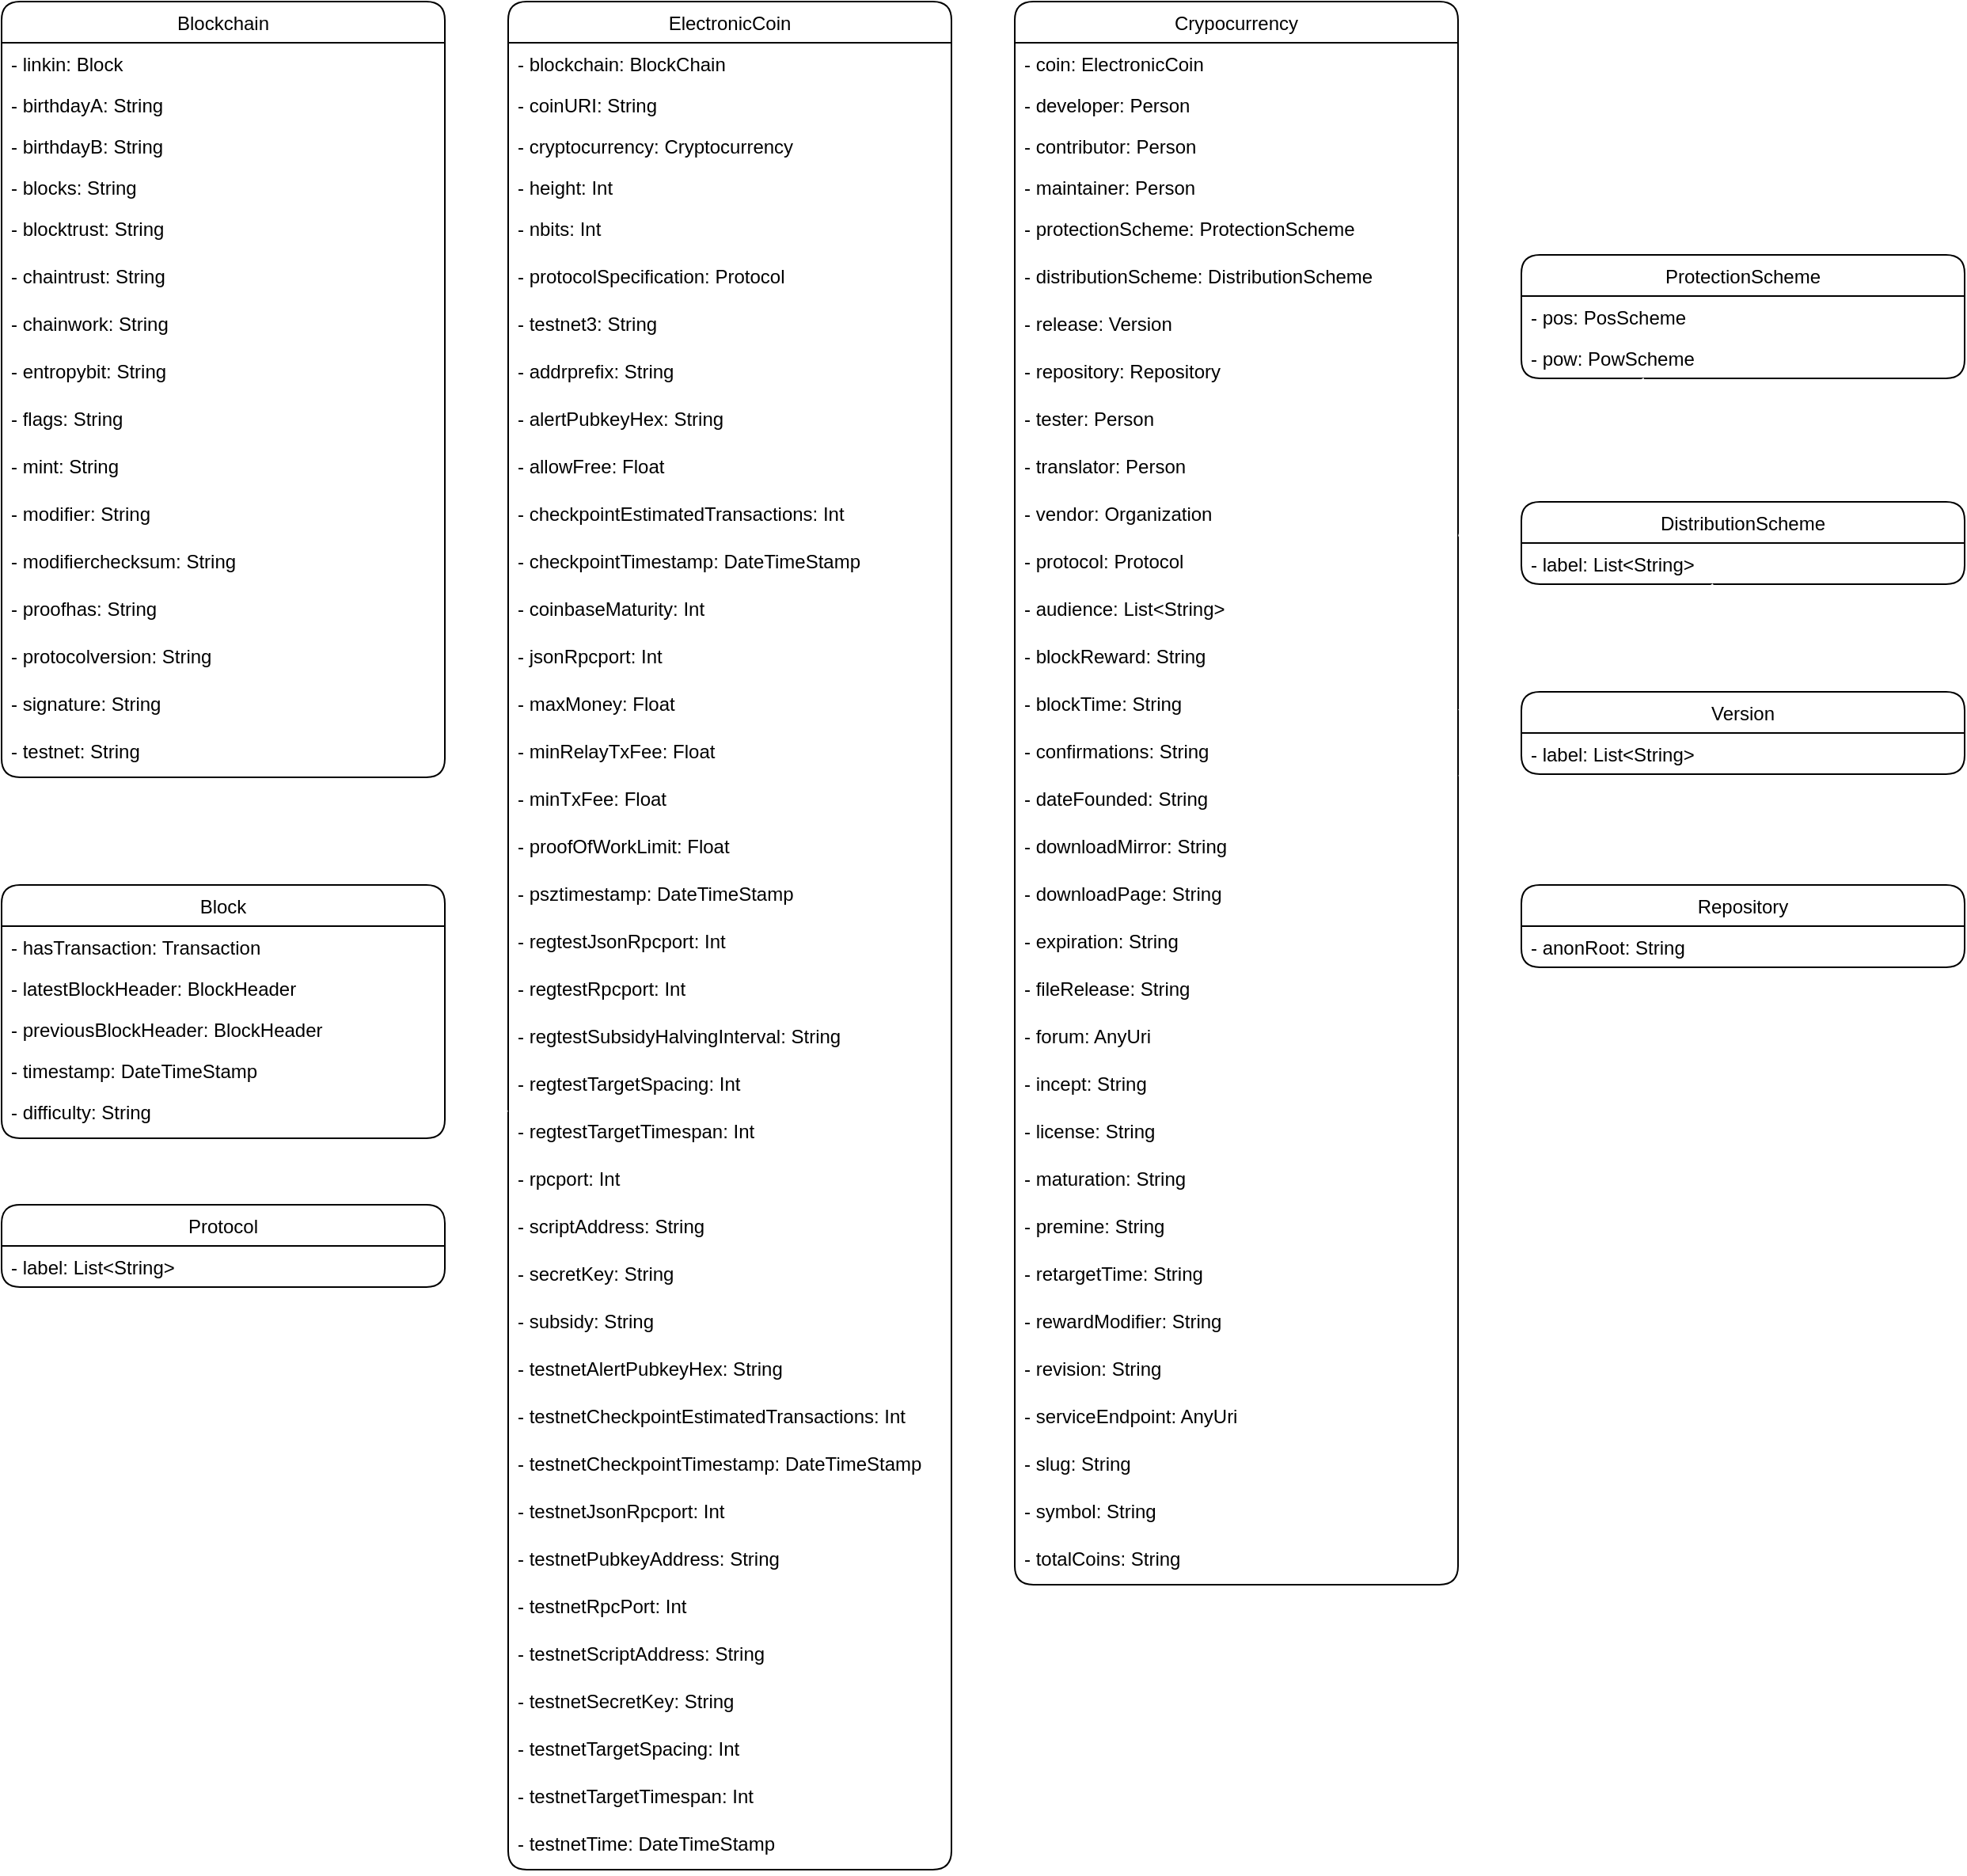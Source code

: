 <mxfile>
    <diagram id="dZVTmvK3ngJOXCnY0R1m" name="Electronic Coin">
        <mxGraphModel dx="2108" dy="1305" grid="1" gridSize="10" guides="1" tooltips="1" connect="1" arrows="1" fold="1" page="1" pageScale="1" pageWidth="850" pageHeight="1100" background="none" math="0" shadow="0">
            <root>
                <mxCell id="0"/>
                <mxCell id="1" parent="0"/>
                <mxCell id="197" style="edgeStyle=none;html=1;strokeColor=#FFFFFF;curved=1;" edge="1" parent="1" source="19" target="33">
                    <mxGeometry relative="1" as="geometry">
                        <mxPoint x="410" y="890" as="sourcePoint"/>
                    </mxGeometry>
                </mxCell>
                <mxCell id="19" value="Block" style="swimlane;fontStyle=0;childLayout=stackLayout;horizontal=1;startSize=26;fillColor=default;horizontalStack=0;resizeParent=1;resizeParentMax=0;resizeLast=0;collapsible=1;marginBottom=0;rounded=1;shadow=0;sketch=0;glass=0;swimlaneFillColor=default;" vertex="1" parent="1">
                    <mxGeometry x="240" y="598" width="280" height="160" as="geometry"/>
                </mxCell>
                <mxCell id="20" value="- hasTransaction: Transaction" style="text;strokeColor=none;fillColor=none;align=left;verticalAlign=top;spacingLeft=4;spacingRight=4;overflow=hidden;rotatable=0;points=[[0,0.5],[1,0.5]];portConstraint=eastwest;" vertex="1" parent="19">
                    <mxGeometry y="26" width="280" height="26" as="geometry"/>
                </mxCell>
                <mxCell id="21" value="- latestBlockHeader: BlockHeader" style="text;strokeColor=none;fillColor=none;align=left;verticalAlign=top;spacingLeft=4;spacingRight=4;overflow=hidden;rotatable=0;points=[[0,0.5],[1,0.5]];portConstraint=eastwest;" vertex="1" parent="19">
                    <mxGeometry y="52" width="280" height="26" as="geometry"/>
                </mxCell>
                <mxCell id="22" value="- previousBlockHeader: BlockHeader" style="text;strokeColor=none;fillColor=none;align=left;verticalAlign=top;spacingLeft=4;spacingRight=4;overflow=hidden;rotatable=0;points=[[0,0.5],[1,0.5]];portConstraint=eastwest;" vertex="1" parent="19">
                    <mxGeometry y="78" width="280" height="26" as="geometry"/>
                </mxCell>
                <mxCell id="25" value="- timestamp: DateTimeStamp" style="text;strokeColor=none;fillColor=none;align=left;verticalAlign=top;spacingLeft=4;spacingRight=4;overflow=hidden;rotatable=0;points=[[0,0.5],[1,0.5]];portConstraint=eastwest;" vertex="1" parent="19">
                    <mxGeometry y="104" width="280" height="26" as="geometry"/>
                </mxCell>
                <mxCell id="26" value="- difficulty: String" style="text;strokeColor=none;fillColor=none;align=left;verticalAlign=top;spacingLeft=4;spacingRight=4;overflow=hidden;rotatable=0;points=[[0,0.5],[1,0.5]];portConstraint=eastwest;" vertex="1" parent="19">
                    <mxGeometry y="130" width="280" height="30" as="geometry"/>
                </mxCell>
                <mxCell id="219" style="edgeStyle=none;html=1;strokeColor=#FFFFFF;curved=1;" edge="1" parent="1" source="33" target="52">
                    <mxGeometry relative="1" as="geometry"/>
                </mxCell>
                <mxCell id="33" value="Blockchain" style="swimlane;fontStyle=0;childLayout=stackLayout;horizontal=1;startSize=26;horizontalStack=0;resizeParent=1;resizeParentMax=0;resizeLast=0;collapsible=1;marginBottom=0;rounded=1;shadow=0;sketch=0;glass=0;swimlaneLine=1;swimlaneFillColor=default;" vertex="1" parent="1">
                    <mxGeometry x="240" y="40" width="280" height="490" as="geometry"/>
                </mxCell>
                <mxCell id="34" value="- linkin: Block" style="text;strokeColor=none;fillColor=none;align=left;verticalAlign=top;spacingLeft=4;spacingRight=4;overflow=hidden;rotatable=0;points=[[0,0.5],[1,0.5]];portConstraint=eastwest;" vertex="1" parent="33">
                    <mxGeometry y="26" width="280" height="26" as="geometry"/>
                </mxCell>
                <mxCell id="35" value="- birthdayA: String" style="text;strokeColor=none;fillColor=none;align=left;verticalAlign=top;spacingLeft=4;spacingRight=4;overflow=hidden;rotatable=0;points=[[0,0.5],[1,0.5]];portConstraint=eastwest;" vertex="1" parent="33">
                    <mxGeometry y="52" width="280" height="26" as="geometry"/>
                </mxCell>
                <mxCell id="36" value="- birthdayB: String" style="text;strokeColor=none;fillColor=none;align=left;verticalAlign=top;spacingLeft=4;spacingRight=4;overflow=hidden;rotatable=0;points=[[0,0.5],[1,0.5]];portConstraint=eastwest;" vertex="1" parent="33">
                    <mxGeometry y="78" width="280" height="26" as="geometry"/>
                </mxCell>
                <mxCell id="37" value="- blocks: String" style="text;strokeColor=none;fillColor=none;align=left;verticalAlign=top;spacingLeft=4;spacingRight=4;overflow=hidden;rotatable=0;points=[[0,0.5],[1,0.5]];portConstraint=eastwest;" vertex="1" parent="33">
                    <mxGeometry y="104" width="280" height="26" as="geometry"/>
                </mxCell>
                <mxCell id="38" value="- blocktrust: String" style="text;strokeColor=none;fillColor=none;align=left;verticalAlign=top;spacingLeft=4;spacingRight=4;overflow=hidden;rotatable=0;points=[[0,0.5],[1,0.5]];portConstraint=eastwest;" vertex="1" parent="33">
                    <mxGeometry y="130" width="280" height="30" as="geometry"/>
                </mxCell>
                <mxCell id="43" value="- chaintrust: String" style="text;strokeColor=none;fillColor=none;align=left;verticalAlign=top;spacingLeft=4;spacingRight=4;overflow=hidden;rotatable=0;points=[[0,0.5],[1,0.5]];portConstraint=eastwest;" vertex="1" parent="33">
                    <mxGeometry y="160" width="280" height="30" as="geometry"/>
                </mxCell>
                <mxCell id="44" value="- chainwork: String" style="text;strokeColor=none;fillColor=none;align=left;verticalAlign=top;spacingLeft=4;spacingRight=4;overflow=hidden;rotatable=0;points=[[0,0.5],[1,0.5]];portConstraint=eastwest;" vertex="1" parent="33">
                    <mxGeometry y="190" width="280" height="30" as="geometry"/>
                </mxCell>
                <mxCell id="42" value="- entropybit: String" style="text;strokeColor=none;fillColor=none;align=left;verticalAlign=top;spacingLeft=4;spacingRight=4;overflow=hidden;rotatable=0;points=[[0,0.5],[1,0.5]];portConstraint=eastwest;" vertex="1" parent="33">
                    <mxGeometry y="220" width="280" height="30" as="geometry"/>
                </mxCell>
                <mxCell id="45" value="- flags: String" style="text;strokeColor=none;fillColor=none;align=left;verticalAlign=top;spacingLeft=4;spacingRight=4;overflow=hidden;rotatable=0;points=[[0,0.5],[1,0.5]];portConstraint=eastwest;" vertex="1" parent="33">
                    <mxGeometry y="250" width="280" height="30" as="geometry"/>
                </mxCell>
                <mxCell id="46" value="- mint: String" style="text;strokeColor=none;fillColor=none;align=left;verticalAlign=top;spacingLeft=4;spacingRight=4;overflow=hidden;rotatable=0;points=[[0,0.5],[1,0.5]];portConstraint=eastwest;" vertex="1" parent="33">
                    <mxGeometry y="280" width="280" height="30" as="geometry"/>
                </mxCell>
                <mxCell id="47" value="- modifier: String" style="text;strokeColor=none;fillColor=none;align=left;verticalAlign=top;spacingLeft=4;spacingRight=4;overflow=hidden;rotatable=0;points=[[0,0.5],[1,0.5]];portConstraint=eastwest;" vertex="1" parent="33">
                    <mxGeometry y="310" width="280" height="30" as="geometry"/>
                </mxCell>
                <mxCell id="48" value="- modifierchecksum: String" style="text;strokeColor=none;fillColor=none;align=left;verticalAlign=top;spacingLeft=4;spacingRight=4;overflow=hidden;rotatable=0;points=[[0,0.5],[1,0.5]];portConstraint=eastwest;" vertex="1" parent="33">
                    <mxGeometry y="340" width="280" height="30" as="geometry"/>
                </mxCell>
                <mxCell id="41" value="- proofhas: String" style="text;strokeColor=none;fillColor=none;align=left;verticalAlign=top;spacingLeft=4;spacingRight=4;overflow=hidden;rotatable=0;points=[[0,0.5],[1,0.5]];portConstraint=eastwest;" vertex="1" parent="33">
                    <mxGeometry y="370" width="280" height="30" as="geometry"/>
                </mxCell>
                <mxCell id="50" value="- protocolversion: String" style="text;strokeColor=none;fillColor=none;align=left;verticalAlign=top;spacingLeft=4;spacingRight=4;overflow=hidden;rotatable=0;points=[[0,0.5],[1,0.5]];portConstraint=eastwest;" vertex="1" parent="33">
                    <mxGeometry y="400" width="280" height="30" as="geometry"/>
                </mxCell>
                <mxCell id="51" value="- signature: String" style="text;strokeColor=none;fillColor=none;align=left;verticalAlign=top;spacingLeft=4;spacingRight=4;overflow=hidden;rotatable=0;points=[[0,0.5],[1,0.5]];portConstraint=eastwest;" vertex="1" parent="33">
                    <mxGeometry y="430" width="280" height="30" as="geometry"/>
                </mxCell>
                <mxCell id="49" value="- testnet: String" style="text;strokeColor=none;fillColor=none;align=left;verticalAlign=top;spacingLeft=4;spacingRight=4;overflow=hidden;rotatable=0;points=[[0,0.5],[1,0.5]];portConstraint=eastwest;" vertex="1" parent="33">
                    <mxGeometry y="460" width="280" height="30" as="geometry"/>
                </mxCell>
                <mxCell id="192" style="edgeStyle=none;html=1;strokeColor=#FFFFFF;curved=1;" edge="1" parent="1" source="52" target="134">
                    <mxGeometry relative="1" as="geometry"/>
                </mxCell>
                <mxCell id="52" value="ElectronicCoin" style="swimlane;fontStyle=0;childLayout=stackLayout;horizontal=1;startSize=26;fillColor=default;horizontalStack=0;resizeParent=1;resizeParentMax=0;resizeLast=0;collapsible=1;marginBottom=0;rounded=1;shadow=0;gradientColor=none;swimlaneFillColor=default;" vertex="1" parent="1">
                    <mxGeometry x="560" y="40" width="280" height="1180" as="geometry"/>
                </mxCell>
                <mxCell id="53" value="- blockchain: BlockChain" style="text;strokeColor=none;fillColor=none;align=left;verticalAlign=top;spacingLeft=4;spacingRight=4;overflow=hidden;rotatable=0;points=[[0,0.5],[1,0.5]];portConstraint=eastwest;" vertex="1" parent="52">
                    <mxGeometry y="26" width="280" height="26" as="geometry"/>
                </mxCell>
                <mxCell id="54" value="- coinURI: String" style="text;strokeColor=none;fillColor=none;align=left;verticalAlign=top;spacingLeft=4;spacingRight=4;overflow=hidden;rotatable=0;points=[[0,0.5],[1,0.5]];portConstraint=eastwest;" vertex="1" parent="52">
                    <mxGeometry y="52" width="280" height="26" as="geometry"/>
                </mxCell>
                <mxCell id="55" value="- cryptocurrency: Cryptocurrency" style="text;strokeColor=none;fillColor=none;align=left;verticalAlign=top;spacingLeft=4;spacingRight=4;overflow=hidden;rotatable=0;points=[[0,0.5],[1,0.5]];portConstraint=eastwest;" vertex="1" parent="52">
                    <mxGeometry y="78" width="280" height="26" as="geometry"/>
                </mxCell>
                <mxCell id="56" value="- height: Int" style="text;strokeColor=none;fillColor=none;align=left;verticalAlign=top;spacingLeft=4;spacingRight=4;overflow=hidden;rotatable=0;points=[[0,0.5],[1,0.5]];portConstraint=eastwest;" vertex="1" parent="52">
                    <mxGeometry y="104" width="280" height="26" as="geometry"/>
                </mxCell>
                <mxCell id="57" value="- nbits: Int" style="text;strokeColor=none;fillColor=none;align=left;verticalAlign=top;spacingLeft=4;spacingRight=4;overflow=hidden;rotatable=0;points=[[0,0.5],[1,0.5]];portConstraint=eastwest;" vertex="1" parent="52">
                    <mxGeometry y="130" width="280" height="30" as="geometry"/>
                </mxCell>
                <mxCell id="58" value="- protocolSpecification: Protocol" style="text;strokeColor=none;fillColor=none;align=left;verticalAlign=top;spacingLeft=4;spacingRight=4;overflow=hidden;rotatable=0;points=[[0,0.5],[1,0.5]];portConstraint=eastwest;" vertex="1" parent="52">
                    <mxGeometry y="160" width="280" height="30" as="geometry"/>
                </mxCell>
                <mxCell id="59" value="- testnet3: String" style="text;strokeColor=none;fillColor=none;align=left;verticalAlign=top;spacingLeft=4;spacingRight=4;overflow=hidden;rotatable=0;points=[[0,0.5],[1,0.5]];portConstraint=eastwest;" vertex="1" parent="52">
                    <mxGeometry y="190" width="280" height="30" as="geometry"/>
                </mxCell>
                <mxCell id="60" value="- addrprefix: String" style="text;strokeColor=none;fillColor=none;align=left;verticalAlign=top;spacingLeft=4;spacingRight=4;overflow=hidden;rotatable=0;points=[[0,0.5],[1,0.5]];portConstraint=eastwest;" vertex="1" parent="52">
                    <mxGeometry y="220" width="280" height="30" as="geometry"/>
                </mxCell>
                <mxCell id="61" value="- alertPubkeyHex: String" style="text;strokeColor=none;fillColor=none;align=left;verticalAlign=top;spacingLeft=4;spacingRight=4;overflow=hidden;rotatable=0;points=[[0,0.5],[1,0.5]];portConstraint=eastwest;" vertex="1" parent="52">
                    <mxGeometry y="250" width="280" height="30" as="geometry"/>
                </mxCell>
                <mxCell id="62" value="- allowFree: Float" style="text;strokeColor=none;fillColor=none;align=left;verticalAlign=top;spacingLeft=4;spacingRight=4;overflow=hidden;rotatable=0;points=[[0,0.5],[1,0.5]];portConstraint=eastwest;" vertex="1" parent="52">
                    <mxGeometry y="280" width="280" height="30" as="geometry"/>
                </mxCell>
                <mxCell id="63" value="- checkpointEstimatedTransactions: Int" style="text;strokeColor=none;fillColor=none;align=left;verticalAlign=top;spacingLeft=4;spacingRight=4;overflow=hidden;rotatable=0;points=[[0,0.5],[1,0.5]];portConstraint=eastwest;" vertex="1" parent="52">
                    <mxGeometry y="310" width="280" height="30" as="geometry"/>
                </mxCell>
                <mxCell id="64" value="- checkpointTimestamp: DateTimeStamp" style="text;strokeColor=none;fillColor=none;align=left;verticalAlign=top;spacingLeft=4;spacingRight=4;overflow=hidden;rotatable=0;points=[[0,0.5],[1,0.5]];portConstraint=eastwest;" vertex="1" parent="52">
                    <mxGeometry y="340" width="280" height="30" as="geometry"/>
                </mxCell>
                <mxCell id="65" value="- coinbaseMaturity: Int" style="text;strokeColor=none;fillColor=none;align=left;verticalAlign=top;spacingLeft=4;spacingRight=4;overflow=hidden;rotatable=0;points=[[0,0.5],[1,0.5]];portConstraint=eastwest;" vertex="1" parent="52">
                    <mxGeometry y="370" width="280" height="30" as="geometry"/>
                </mxCell>
                <mxCell id="66" value="- jsonRpcport: Int" style="text;strokeColor=none;fillColor=none;align=left;verticalAlign=top;spacingLeft=4;spacingRight=4;overflow=hidden;rotatable=0;points=[[0,0.5],[1,0.5]];portConstraint=eastwest;" vertex="1" parent="52">
                    <mxGeometry y="400" width="280" height="30" as="geometry"/>
                </mxCell>
                <mxCell id="67" value="- maxMoney: Float" style="text;strokeColor=none;fillColor=none;align=left;verticalAlign=top;spacingLeft=4;spacingRight=4;overflow=hidden;rotatable=0;points=[[0,0.5],[1,0.5]];portConstraint=eastwest;" vertex="1" parent="52">
                    <mxGeometry y="430" width="280" height="30" as="geometry"/>
                </mxCell>
                <mxCell id="69" value="- minRelayTxFee: Float" style="text;strokeColor=none;fillColor=none;align=left;verticalAlign=top;spacingLeft=4;spacingRight=4;overflow=hidden;rotatable=0;points=[[0,0.5],[1,0.5]];portConstraint=eastwest;" vertex="1" parent="52">
                    <mxGeometry y="460" width="280" height="30" as="geometry"/>
                </mxCell>
                <mxCell id="75" value="- minTxFee: Float" style="text;strokeColor=none;fillColor=none;align=left;verticalAlign=top;spacingLeft=4;spacingRight=4;overflow=hidden;rotatable=0;points=[[0,0.5],[1,0.5]];portConstraint=eastwest;" vertex="1" parent="52">
                    <mxGeometry y="490" width="280" height="30" as="geometry"/>
                </mxCell>
                <mxCell id="74" value="- proofOfWorkLimit: Float" style="text;strokeColor=none;fillColor=none;align=left;verticalAlign=top;spacingLeft=4;spacingRight=4;overflow=hidden;rotatable=0;points=[[0,0.5],[1,0.5]];portConstraint=eastwest;" vertex="1" parent="52">
                    <mxGeometry y="520" width="280" height="30" as="geometry"/>
                </mxCell>
                <mxCell id="73" value="- psztimestamp: DateTimeStamp" style="text;strokeColor=none;fillColor=none;align=left;verticalAlign=top;spacingLeft=4;spacingRight=4;overflow=hidden;rotatable=0;points=[[0,0.5],[1,0.5]];portConstraint=eastwest;" vertex="1" parent="52">
                    <mxGeometry y="550" width="280" height="30" as="geometry"/>
                </mxCell>
                <mxCell id="72" value="- regtestJsonRpcport: Int" style="text;strokeColor=none;fillColor=none;align=left;verticalAlign=top;spacingLeft=4;spacingRight=4;overflow=hidden;rotatable=0;points=[[0,0.5],[1,0.5]];portConstraint=eastwest;" vertex="1" parent="52">
                    <mxGeometry y="580" width="280" height="30" as="geometry"/>
                </mxCell>
                <mxCell id="71" value="- regtestRpcport: Int" style="text;strokeColor=none;fillColor=none;align=left;verticalAlign=top;spacingLeft=4;spacingRight=4;overflow=hidden;rotatable=0;points=[[0,0.5],[1,0.5]];portConstraint=eastwest;" vertex="1" parent="52">
                    <mxGeometry y="610" width="280" height="30" as="geometry"/>
                </mxCell>
                <mxCell id="70" value="- regtestSubsidyHalvingInterval: String" style="text;strokeColor=none;fillColor=none;align=left;verticalAlign=top;spacingLeft=4;spacingRight=4;overflow=hidden;rotatable=0;points=[[0,0.5],[1,0.5]];portConstraint=eastwest;" vertex="1" parent="52">
                    <mxGeometry y="640" width="280" height="30" as="geometry"/>
                </mxCell>
                <mxCell id="76" value="- regtestTargetSpacing: Int" style="text;strokeColor=none;fillColor=none;align=left;verticalAlign=top;spacingLeft=4;spacingRight=4;overflow=hidden;rotatable=0;points=[[0,0.5],[1,0.5]];portConstraint=eastwest;" vertex="1" parent="52">
                    <mxGeometry y="670" width="280" height="30" as="geometry"/>
                </mxCell>
                <mxCell id="79" value="- regtestTargetTimespan: Int" style="text;strokeColor=none;fillColor=none;align=left;verticalAlign=top;spacingLeft=4;spacingRight=4;overflow=hidden;rotatable=0;points=[[0,0.5],[1,0.5]];portConstraint=eastwest;" vertex="1" parent="52">
                    <mxGeometry y="700" width="280" height="30" as="geometry"/>
                </mxCell>
                <mxCell id="80" value="- rpcport: Int" style="text;strokeColor=none;fillColor=none;align=left;verticalAlign=top;spacingLeft=4;spacingRight=4;overflow=hidden;rotatable=0;points=[[0,0.5],[1,0.5]];portConstraint=eastwest;" vertex="1" parent="52">
                    <mxGeometry y="730" width="280" height="30" as="geometry"/>
                </mxCell>
                <mxCell id="78" value="- scriptAddress: String" style="text;strokeColor=none;fillColor=none;align=left;verticalAlign=top;spacingLeft=4;spacingRight=4;overflow=hidden;rotatable=0;points=[[0,0.5],[1,0.5]];portConstraint=eastwest;" vertex="1" parent="52">
                    <mxGeometry y="760" width="280" height="30" as="geometry"/>
                </mxCell>
                <mxCell id="77" value="- secretKey: String" style="text;strokeColor=none;fillColor=none;align=left;verticalAlign=top;spacingLeft=4;spacingRight=4;overflow=hidden;rotatable=0;points=[[0,0.5],[1,0.5]];portConstraint=eastwest;" vertex="1" parent="52">
                    <mxGeometry y="790" width="280" height="30" as="geometry"/>
                </mxCell>
                <mxCell id="81" value="- subsidy: String" style="text;strokeColor=none;fillColor=none;align=left;verticalAlign=top;spacingLeft=4;spacingRight=4;overflow=hidden;rotatable=0;points=[[0,0.5],[1,0.5]];portConstraint=eastwest;" vertex="1" parent="52">
                    <mxGeometry y="820" width="280" height="30" as="geometry"/>
                </mxCell>
                <mxCell id="84" value="- testnetAlertPubkeyHex: String" style="text;strokeColor=none;fillColor=none;align=left;verticalAlign=top;spacingLeft=4;spacingRight=4;overflow=hidden;rotatable=0;points=[[0,0.5],[1,0.5]];portConstraint=eastwest;" vertex="1" parent="52">
                    <mxGeometry y="850" width="280" height="30" as="geometry"/>
                </mxCell>
                <mxCell id="85" value="- testnetCheckpointEstimatedTransactions: Int" style="text;strokeColor=none;fillColor=none;align=left;verticalAlign=top;spacingLeft=4;spacingRight=4;overflow=hidden;rotatable=0;points=[[0,0.5],[1,0.5]];portConstraint=eastwest;" vertex="1" parent="52">
                    <mxGeometry y="880" width="280" height="30" as="geometry"/>
                </mxCell>
                <mxCell id="83" value="- testnetCheckpointTimestamp: DateTimeStamp" style="text;strokeColor=none;fillColor=none;align=left;verticalAlign=top;spacingLeft=4;spacingRight=4;overflow=hidden;rotatable=0;points=[[0,0.5],[1,0.5]];portConstraint=eastwest;" vertex="1" parent="52">
                    <mxGeometry y="910" width="280" height="30" as="geometry"/>
                </mxCell>
                <mxCell id="82" value="- testnetJsonRpcport: Int" style="text;strokeColor=none;fillColor=none;align=left;verticalAlign=top;spacingLeft=4;spacingRight=4;overflow=hidden;rotatable=0;points=[[0,0.5],[1,0.5]];portConstraint=eastwest;" vertex="1" parent="52">
                    <mxGeometry y="940" width="280" height="30" as="geometry"/>
                </mxCell>
                <mxCell id="86" value="- testnetPubkeyAddress: String" style="text;strokeColor=none;fillColor=none;align=left;verticalAlign=top;spacingLeft=4;spacingRight=4;overflow=hidden;rotatable=0;points=[[0,0.5],[1,0.5]];portConstraint=eastwest;" vertex="1" parent="52">
                    <mxGeometry y="970" width="280" height="30" as="geometry"/>
                </mxCell>
                <mxCell id="88" value="- testnetRpcPort: Int" style="text;strokeColor=none;fillColor=none;align=left;verticalAlign=top;spacingLeft=4;spacingRight=4;overflow=hidden;rotatable=0;points=[[0,0.5],[1,0.5]];portConstraint=eastwest;" vertex="1" parent="52">
                    <mxGeometry y="1000" width="280" height="30" as="geometry"/>
                </mxCell>
                <mxCell id="89" value="- testnetScriptAddress: String" style="text;strokeColor=none;fillColor=none;align=left;verticalAlign=top;spacingLeft=4;spacingRight=4;overflow=hidden;rotatable=0;points=[[0,0.5],[1,0.5]];portConstraint=eastwest;" vertex="1" parent="52">
                    <mxGeometry y="1030" width="280" height="30" as="geometry"/>
                </mxCell>
                <mxCell id="87" value="- testnetSecretKey: String" style="text;strokeColor=none;fillColor=none;align=left;verticalAlign=top;spacingLeft=4;spacingRight=4;overflow=hidden;rotatable=0;points=[[0,0.5],[1,0.5]];portConstraint=eastwest;" vertex="1" parent="52">
                    <mxGeometry y="1060" width="280" height="30" as="geometry"/>
                </mxCell>
                <mxCell id="91" value="- testnetTargetSpacing: Int" style="text;strokeColor=none;fillColor=none;align=left;verticalAlign=top;spacingLeft=4;spacingRight=4;overflow=hidden;rotatable=0;points=[[0,0.5],[1,0.5]];portConstraint=eastwest;" vertex="1" parent="52">
                    <mxGeometry y="1090" width="280" height="30" as="geometry"/>
                </mxCell>
                <mxCell id="90" value="- testnetTargetTimespan: Int" style="text;strokeColor=none;fillColor=none;align=left;verticalAlign=top;spacingLeft=4;spacingRight=4;overflow=hidden;rotatable=0;points=[[0,0.5],[1,0.5]];portConstraint=eastwest;" vertex="1" parent="52">
                    <mxGeometry y="1120" width="280" height="30" as="geometry"/>
                </mxCell>
                <mxCell id="68" value="- testnetTime: DateTimeStamp" style="text;strokeColor=none;fillColor=none;align=left;verticalAlign=top;spacingLeft=4;spacingRight=4;overflow=hidden;rotatable=0;points=[[0,0.5],[1,0.5]];portConstraint=eastwest;" vertex="1" parent="52">
                    <mxGeometry y="1150" width="280" height="30" as="geometry"/>
                </mxCell>
                <mxCell id="92" value="ProtectionScheme" style="swimlane;fontStyle=0;childLayout=stackLayout;horizontal=1;startSize=26;fillColor=default;horizontalStack=0;resizeParent=1;resizeParentMax=0;resizeLast=0;collapsible=1;marginBottom=0;rounded=1;shadow=0;sketch=0;glass=0;swimlaneFillColor=default;" vertex="1" parent="1">
                    <mxGeometry x="1200" y="200" width="280" height="78" as="geometry"/>
                </mxCell>
                <mxCell id="93" value="- pos: PosScheme" style="text;strokeColor=none;fillColor=none;align=left;verticalAlign=top;spacingLeft=4;spacingRight=4;overflow=hidden;rotatable=0;points=[[0,0.5],[1,0.5]];portConstraint=eastwest;" vertex="1" parent="92">
                    <mxGeometry y="26" width="280" height="26" as="geometry"/>
                </mxCell>
                <mxCell id="94" value="- pow: PowScheme" style="text;strokeColor=none;fillColor=none;align=left;verticalAlign=top;spacingLeft=4;spacingRight=4;overflow=hidden;rotatable=0;points=[[0,0.5],[1,0.5]];portConstraint=eastwest;" vertex="1" parent="92">
                    <mxGeometry y="52" width="280" height="26" as="geometry"/>
                </mxCell>
                <mxCell id="104" value="DistributionScheme" style="swimlane;fontStyle=0;childLayout=stackLayout;horizontal=1;startSize=26;fillColor=default;horizontalStack=0;resizeParent=1;resizeParentMax=0;resizeLast=0;collapsible=1;marginBottom=0;rounded=1;shadow=0;sketch=0;glass=0;swimlaneFillColor=default;" vertex="1" parent="1">
                    <mxGeometry x="1200" y="356" width="280" height="52" as="geometry"/>
                </mxCell>
                <mxCell id="105" value="- label: List&lt;String&gt;" style="text;strokeColor=none;fillColor=none;align=left;verticalAlign=top;spacingLeft=4;spacingRight=4;overflow=hidden;rotatable=0;points=[[0,0.5],[1,0.5]];portConstraint=eastwest;" vertex="1" parent="104">
                    <mxGeometry y="26" width="280" height="26" as="geometry"/>
                </mxCell>
                <mxCell id="110" value="Version" style="swimlane;fontStyle=0;childLayout=stackLayout;horizontal=1;startSize=26;fillColor=default;horizontalStack=0;resizeParent=1;resizeParentMax=0;resizeLast=0;collapsible=1;marginBottom=0;rounded=1;shadow=0;sketch=0;glass=0;swimlaneFillColor=default;" vertex="1" parent="1">
                    <mxGeometry x="1200" y="476" width="280" height="52" as="geometry"/>
                </mxCell>
                <mxCell id="111" value="- label: List&lt;String&gt;" style="text;strokeColor=none;fillColor=none;align=left;verticalAlign=top;spacingLeft=4;spacingRight=4;overflow=hidden;rotatable=0;points=[[0,0.5],[1,0.5]];portConstraint=eastwest;" vertex="1" parent="110">
                    <mxGeometry y="26" width="280" height="26" as="geometry"/>
                </mxCell>
                <mxCell id="218" style="edgeStyle=none;html=1;strokeColor=#FFFFFF;curved=1;" edge="1" parent="1" source="116" target="134">
                    <mxGeometry relative="1" as="geometry">
                        <Array as="points">
                            <mxPoint x="1210" y="580"/>
                        </Array>
                    </mxGeometry>
                </mxCell>
                <mxCell id="116" value="Repository" style="swimlane;fontStyle=0;childLayout=stackLayout;horizontal=1;startSize=26;fillColor=default;horizontalStack=0;resizeParent=1;resizeParentMax=0;resizeLast=0;collapsible=1;marginBottom=0;rounded=1;shadow=0;sketch=0;glass=0;swimlaneFillColor=default;" vertex="1" parent="1">
                    <mxGeometry x="1200" y="598" width="280" height="52" as="geometry"/>
                </mxCell>
                <mxCell id="117" value="- anonRoot: String" style="text;strokeColor=none;fillColor=none;align=left;verticalAlign=top;spacingLeft=4;spacingRight=4;overflow=hidden;rotatable=0;points=[[0,0.5],[1,0.5]];portConstraint=eastwest;" vertex="1" parent="116">
                    <mxGeometry y="26" width="280" height="26" as="geometry"/>
                </mxCell>
                <mxCell id="196" value="" style="edgeStyle=none;html=1;strokeColor=#FFFFFF;curved=1;" edge="1" parent="1" source="122" target="52">
                    <mxGeometry relative="1" as="geometry">
                        <mxPoint x="1020" y="532" as="targetPoint"/>
                        <Array as="points">
                            <mxPoint x="510" y="780"/>
                        </Array>
                    </mxGeometry>
                </mxCell>
                <mxCell id="122" value="Protocol" style="swimlane;fontStyle=0;childLayout=stackLayout;horizontal=1;startSize=26;fillColor=default;horizontalStack=0;resizeParent=1;resizeParentMax=0;resizeLast=0;collapsible=1;marginBottom=0;rounded=1;shadow=0;sketch=0;glass=0;swimlaneFillColor=default;gradientColor=none;" vertex="1" parent="1">
                    <mxGeometry x="240" y="800" width="280" height="52" as="geometry"/>
                </mxCell>
                <mxCell id="199" value="- label: List&lt;String&gt;" style="text;strokeColor=none;fillColor=none;align=left;verticalAlign=top;spacingLeft=4;spacingRight=4;overflow=hidden;rotatable=0;points=[[0,0.5],[1,0.5]];portConstraint=eastwest;" vertex="1" parent="122">
                    <mxGeometry y="26" width="280" height="26" as="geometry"/>
                </mxCell>
                <mxCell id="134" value="Crypocurrency" style="swimlane;fontStyle=0;childLayout=stackLayout;horizontal=1;startSize=26;fillColor=default;horizontalStack=0;resizeParent=1;resizeParentMax=0;resizeLast=0;collapsible=1;marginBottom=0;rounded=1;shadow=0;sketch=0;glass=0;swimlaneFillColor=default;" vertex="1" parent="1">
                    <mxGeometry x="880" y="40" width="280" height="1000" as="geometry"/>
                </mxCell>
                <mxCell id="135" value="- coin: ElectronicCoin" style="text;strokeColor=none;fillColor=none;align=left;verticalAlign=top;spacingLeft=4;spacingRight=4;overflow=hidden;rotatable=0;points=[[0,0.5],[1,0.5]];portConstraint=eastwest;" vertex="1" parent="134">
                    <mxGeometry y="26" width="280" height="26" as="geometry"/>
                </mxCell>
                <mxCell id="136" value="- developer: Person" style="text;strokeColor=none;fillColor=none;align=left;verticalAlign=top;spacingLeft=4;spacingRight=4;overflow=hidden;rotatable=0;points=[[0,0.5],[1,0.5]];portConstraint=eastwest;" vertex="1" parent="134">
                    <mxGeometry y="52" width="280" height="26" as="geometry"/>
                </mxCell>
                <mxCell id="137" value="- contributor: Person" style="text;strokeColor=none;fillColor=none;align=left;verticalAlign=top;spacingLeft=4;spacingRight=4;overflow=hidden;rotatable=0;points=[[0,0.5],[1,0.5]];portConstraint=eastwest;" vertex="1" parent="134">
                    <mxGeometry y="78" width="280" height="26" as="geometry"/>
                </mxCell>
                <mxCell id="138" value="- maintainer: Person" style="text;strokeColor=none;fillColor=none;align=left;verticalAlign=top;spacingLeft=4;spacingRight=4;overflow=hidden;rotatable=0;points=[[0,0.5],[1,0.5]];portConstraint=eastwest;" vertex="1" parent="134">
                    <mxGeometry y="104" width="280" height="26" as="geometry"/>
                </mxCell>
                <mxCell id="139" value="- protectionScheme: ProtectionScheme" style="text;strokeColor=none;fillColor=none;align=left;verticalAlign=top;spacingLeft=4;spacingRight=4;overflow=hidden;rotatable=0;points=[[0,0.5],[1,0.5]];portConstraint=eastwest;" vertex="1" parent="134">
                    <mxGeometry y="130" width="280" height="30" as="geometry"/>
                </mxCell>
                <mxCell id="140" value="- distributionScheme: DistributionScheme" style="text;strokeColor=none;fillColor=none;align=left;verticalAlign=top;spacingLeft=4;spacingRight=4;overflow=hidden;rotatable=0;points=[[0,0.5],[1,0.5]];portConstraint=eastwest;" vertex="1" parent="134">
                    <mxGeometry y="160" width="280" height="30" as="geometry"/>
                </mxCell>
                <mxCell id="141" value="- release: Version" style="text;strokeColor=none;fillColor=none;align=left;verticalAlign=top;spacingLeft=4;spacingRight=4;overflow=hidden;rotatable=0;points=[[0,0.5],[1,0.5]];portConstraint=eastwest;" vertex="1" parent="134">
                    <mxGeometry y="190" width="280" height="30" as="geometry"/>
                </mxCell>
                <mxCell id="142" value="- repository: Repository" style="text;strokeColor=none;fillColor=none;align=left;verticalAlign=top;spacingLeft=4;spacingRight=4;overflow=hidden;rotatable=0;points=[[0,0.5],[1,0.5]];portConstraint=eastwest;" vertex="1" parent="134">
                    <mxGeometry y="220" width="280" height="30" as="geometry"/>
                </mxCell>
                <mxCell id="143" value="- tester: Person" style="text;strokeColor=none;fillColor=none;align=left;verticalAlign=top;spacingLeft=4;spacingRight=4;overflow=hidden;rotatable=0;points=[[0,0.5],[1,0.5]];portConstraint=eastwest;" vertex="1" parent="134">
                    <mxGeometry y="250" width="280" height="30" as="geometry"/>
                </mxCell>
                <mxCell id="144" value="- translator: Person" style="text;strokeColor=none;fillColor=none;align=left;verticalAlign=top;spacingLeft=4;spacingRight=4;overflow=hidden;rotatable=0;points=[[0,0.5],[1,0.5]];portConstraint=eastwest;" vertex="1" parent="134">
                    <mxGeometry y="280" width="280" height="30" as="geometry"/>
                </mxCell>
                <mxCell id="145" value="- vendor: Organization" style="text;strokeColor=none;fillColor=none;align=left;verticalAlign=top;spacingLeft=4;spacingRight=4;overflow=hidden;rotatable=0;points=[[0,0.5],[1,0.5]];portConstraint=eastwest;" vertex="1" parent="134">
                    <mxGeometry y="310" width="280" height="30" as="geometry"/>
                </mxCell>
                <mxCell id="146" value="- protocol: Protocol" style="text;strokeColor=none;fillColor=none;align=left;verticalAlign=top;spacingLeft=4;spacingRight=4;overflow=hidden;rotatable=0;points=[[0,0.5],[1,0.5]];portConstraint=eastwest;" vertex="1" parent="134">
                    <mxGeometry y="340" width="280" height="30" as="geometry"/>
                </mxCell>
                <mxCell id="147" value="- audience: List&lt;String&gt;" style="text;strokeColor=none;fillColor=none;align=left;verticalAlign=top;spacingLeft=4;spacingRight=4;overflow=hidden;rotatable=0;points=[[0,0.5],[1,0.5]];portConstraint=eastwest;" vertex="1" parent="134">
                    <mxGeometry y="370" width="280" height="30" as="geometry"/>
                </mxCell>
                <mxCell id="148" value="- blockReward: String" style="text;strokeColor=none;fillColor=none;align=left;verticalAlign=top;spacingLeft=4;spacingRight=4;overflow=hidden;rotatable=0;points=[[0,0.5],[1,0.5]];portConstraint=eastwest;" vertex="1" parent="134">
                    <mxGeometry y="400" width="280" height="30" as="geometry"/>
                </mxCell>
                <mxCell id="149" value="- blockTime: String" style="text;strokeColor=none;fillColor=none;align=left;verticalAlign=top;spacingLeft=4;spacingRight=4;overflow=hidden;rotatable=0;points=[[0,0.5],[1,0.5]];portConstraint=eastwest;" vertex="1" parent="134">
                    <mxGeometry y="430" width="280" height="30" as="geometry"/>
                </mxCell>
                <mxCell id="151" value="- confirmations: String" style="text;strokeColor=none;fillColor=none;align=left;verticalAlign=top;spacingLeft=4;spacingRight=4;overflow=hidden;rotatable=0;points=[[0,0.5],[1,0.5]];portConstraint=eastwest;" vertex="1" parent="134">
                    <mxGeometry y="460" width="280" height="30" as="geometry"/>
                </mxCell>
                <mxCell id="154" value="- dateFounded: String" style="text;strokeColor=none;fillColor=none;align=left;verticalAlign=top;spacingLeft=4;spacingRight=4;overflow=hidden;rotatable=0;points=[[0,0.5],[1,0.5]];portConstraint=eastwest;" vertex="1" parent="134">
                    <mxGeometry y="490" width="280" height="30" as="geometry"/>
                </mxCell>
                <mxCell id="153" value="- downloadMirror: String" style="text;strokeColor=none;fillColor=none;align=left;verticalAlign=top;spacingLeft=4;spacingRight=4;overflow=hidden;rotatable=0;points=[[0,0.5],[1,0.5]];portConstraint=eastwest;" vertex="1" parent="134">
                    <mxGeometry y="520" width="280" height="30" as="geometry"/>
                </mxCell>
                <mxCell id="152" value="- downloadPage: String" style="text;strokeColor=none;fillColor=none;align=left;verticalAlign=top;spacingLeft=4;spacingRight=4;overflow=hidden;rotatable=0;points=[[0,0.5],[1,0.5]];portConstraint=eastwest;" vertex="1" parent="134">
                    <mxGeometry y="550" width="280" height="30" as="geometry"/>
                </mxCell>
                <mxCell id="155" value="- expiration: String&#10;" style="text;strokeColor=none;fillColor=none;align=left;verticalAlign=top;spacingLeft=4;spacingRight=4;overflow=hidden;rotatable=0;points=[[0,0.5],[1,0.5]];portConstraint=eastwest;" vertex="1" parent="134">
                    <mxGeometry y="580" width="280" height="30" as="geometry"/>
                </mxCell>
                <mxCell id="157" value="- fileRelease: String" style="text;strokeColor=none;fillColor=none;align=left;verticalAlign=top;spacingLeft=4;spacingRight=4;overflow=hidden;rotatable=0;points=[[0,0.5],[1,0.5]];portConstraint=eastwest;" vertex="1" parent="134">
                    <mxGeometry y="610" width="280" height="30" as="geometry"/>
                </mxCell>
                <mxCell id="158" value="- forum: AnyUri" style="text;strokeColor=none;fillColor=none;align=left;verticalAlign=top;spacingLeft=4;spacingRight=4;overflow=hidden;rotatable=0;points=[[0,0.5],[1,0.5]];portConstraint=eastwest;" vertex="1" parent="134">
                    <mxGeometry y="640" width="280" height="30" as="geometry"/>
                </mxCell>
                <mxCell id="159" value="- incept: String" style="text;strokeColor=none;fillColor=none;align=left;verticalAlign=top;spacingLeft=4;spacingRight=4;overflow=hidden;rotatable=0;points=[[0,0.5],[1,0.5]];portConstraint=eastwest;" vertex="1" parent="134">
                    <mxGeometry y="670" width="280" height="30" as="geometry"/>
                </mxCell>
                <mxCell id="160" value="- license: String" style="text;strokeColor=none;fillColor=none;align=left;verticalAlign=top;spacingLeft=4;spacingRight=4;overflow=hidden;rotatable=0;points=[[0,0.5],[1,0.5]];portConstraint=eastwest;" vertex="1" parent="134">
                    <mxGeometry y="700" width="280" height="30" as="geometry"/>
                </mxCell>
                <mxCell id="150" value="- maturation: String" style="text;strokeColor=none;fillColor=none;align=left;verticalAlign=top;spacingLeft=4;spacingRight=4;overflow=hidden;rotatable=0;points=[[0,0.5],[1,0.5]];portConstraint=eastwest;" vertex="1" parent="134">
                    <mxGeometry y="730" width="280" height="30" as="geometry"/>
                </mxCell>
                <mxCell id="162" value="- premine: String" style="text;strokeColor=none;fillColor=none;align=left;verticalAlign=top;spacingLeft=4;spacingRight=4;overflow=hidden;rotatable=0;points=[[0,0.5],[1,0.5]];portConstraint=eastwest;" vertex="1" parent="134">
                    <mxGeometry y="760" width="280" height="30" as="geometry"/>
                </mxCell>
                <mxCell id="164" value="- retargetTime: String" style="text;strokeColor=none;fillColor=none;align=left;verticalAlign=top;spacingLeft=4;spacingRight=4;overflow=hidden;rotatable=0;points=[[0,0.5],[1,0.5]];portConstraint=eastwest;" vertex="1" parent="134">
                    <mxGeometry y="790" width="280" height="30" as="geometry"/>
                </mxCell>
                <mxCell id="163" value="- rewardModifier: String" style="text;strokeColor=none;fillColor=none;align=left;verticalAlign=top;spacingLeft=4;spacingRight=4;overflow=hidden;rotatable=0;points=[[0,0.5],[1,0.5]];portConstraint=eastwest;" vertex="1" parent="134">
                    <mxGeometry y="820" width="280" height="30" as="geometry"/>
                </mxCell>
                <mxCell id="161" value="- revision: String" style="text;strokeColor=none;fillColor=none;align=left;verticalAlign=top;spacingLeft=4;spacingRight=4;overflow=hidden;rotatable=0;points=[[0,0.5],[1,0.5]];portConstraint=eastwest;" vertex="1" parent="134">
                    <mxGeometry y="850" width="280" height="30" as="geometry"/>
                </mxCell>
                <mxCell id="169" value="- serviceEndpoint: AnyUri" style="text;strokeColor=none;fillColor=none;align=left;verticalAlign=top;spacingLeft=4;spacingRight=4;overflow=hidden;rotatable=0;points=[[0,0.5],[1,0.5]];portConstraint=eastwest;" vertex="1" parent="134">
                    <mxGeometry y="880" width="280" height="30" as="geometry"/>
                </mxCell>
                <mxCell id="168" value="- slug: String" style="text;strokeColor=none;fillColor=none;align=left;verticalAlign=top;spacingLeft=4;spacingRight=4;overflow=hidden;rotatable=0;points=[[0,0.5],[1,0.5]];portConstraint=eastwest;" vertex="1" parent="134">
                    <mxGeometry y="910" width="280" height="30" as="geometry"/>
                </mxCell>
                <mxCell id="167" value="- symbol: String" style="text;strokeColor=none;fillColor=none;align=left;verticalAlign=top;spacingLeft=4;spacingRight=4;overflow=hidden;rotatable=0;points=[[0,0.5],[1,0.5]];portConstraint=eastwest;" vertex="1" parent="134">
                    <mxGeometry y="940" width="280" height="30" as="geometry"/>
                </mxCell>
                <mxCell id="166" value="- totalCoins: String" style="text;strokeColor=none;fillColor=none;align=left;verticalAlign=top;spacingLeft=4;spacingRight=4;overflow=hidden;rotatable=0;points=[[0,0.5],[1,0.5]];portConstraint=eastwest;" vertex="1" parent="134">
                    <mxGeometry y="970" width="280" height="30" as="geometry"/>
                </mxCell>
                <mxCell id="215" style="edgeStyle=none;html=1;strokeColor=#FFFFFF;curved=1;" edge="1" parent="1" source="92" target="134">
                    <mxGeometry relative="1" as="geometry">
                        <Array as="points">
                            <mxPoint x="1210" y="320"/>
                        </Array>
                    </mxGeometry>
                </mxCell>
                <mxCell id="216" style="edgeStyle=none;html=1;strokeColor=#FFFFFF;curved=1;" edge="1" parent="1" source="105" target="134">
                    <mxGeometry relative="1" as="geometry">
                        <Array as="points">
                            <mxPoint x="1260" y="450"/>
                        </Array>
                    </mxGeometry>
                </mxCell>
                <mxCell id="217" style="edgeStyle=none;html=1;strokeColor=#FFFFFF;curved=1;" edge="1" parent="1" source="111" target="134">
                    <mxGeometry relative="1" as="geometry"/>
                </mxCell>
            </root>
        </mxGraphModel>
    </diagram>
    <diagram id="2TVzexwiOvDfCG9RfT2n" name="Transaction">
        <mxGraphModel dx="1370" dy="-252" grid="1" gridSize="10" guides="1" tooltips="1" connect="1" arrows="1" fold="1" page="1" pageScale="1" pageWidth="850" pageHeight="1100" background="none" math="0" shadow="0">
            <root>
                <mxCell id="29jAa87hSfuYhij4gdrL-0"/>
                <mxCell id="29jAa87hSfuYhij4gdrL-1" parent="29jAa87hSfuYhij4gdrL-0"/>
                <mxCell id="V_4jFWZrvhPJ4FtExQOL-0" style="edgeStyle=none;html=1;strokeColor=#ffffff;curved=1;" edge="1" parent="29jAa87hSfuYhij4gdrL-1" source="V_4jFWZrvhPJ4FtExQOL-1" target="V_4jFWZrvhPJ4FtExQOL-7">
                    <mxGeometry relative="1" as="geometry">
                        <mxPoint x="260" y="2643" as="targetPoint"/>
                    </mxGeometry>
                </mxCell>
                <mxCell id="V_4jFWZrvhPJ4FtExQOL-1" value="Address" style="swimlane;fontStyle=0;childLayout=stackLayout;horizontal=1;startSize=26;fillColor=default;horizontalStack=0;resizeParent=1;resizeParentMax=0;resizeLast=0;collapsible=1;marginBottom=0;rounded=1;shadow=0;sketch=0;glass=0;swimlaneFillColor=default;" vertex="1" parent="29jAa87hSfuYhij4gdrL-1">
                    <mxGeometry x="120" y="1200" width="280" height="104" as="geometry"/>
                </mxCell>
                <mxCell id="V_4jFWZrvhPJ4FtExQOL-2" value="- tx: Transaction" style="text;strokeColor=none;fillColor=none;align=left;verticalAlign=top;spacingLeft=4;spacingRight=4;overflow=hidden;rotatable=0;points=[[0,0.5],[1,0.5]];portConstraint=eastwest;" vertex="1" parent="V_4jFWZrvhPJ4FtExQOL-1">
                    <mxGeometry y="26" width="280" height="26" as="geometry"/>
                </mxCell>
                <mxCell id="V_4jFWZrvhPJ4FtExQOL-3" value="- txtinput: TransactionInput" style="text;strokeColor=none;fillColor=none;align=left;verticalAlign=top;spacingLeft=4;spacingRight=4;overflow=hidden;rotatable=0;points=[[0,0.5],[1,0.5]];portConstraint=eastwest;" vertex="1" parent="V_4jFWZrvhPJ4FtExQOL-1">
                    <mxGeometry y="52" width="280" height="26" as="geometry"/>
                </mxCell>
                <mxCell id="V_4jFWZrvhPJ4FtExQOL-4" value="- txtoutput: TransactionOutput" style="text;strokeColor=none;fillColor=none;align=left;verticalAlign=top;spacingLeft=4;spacingRight=4;overflow=hidden;rotatable=0;points=[[0,0.5],[1,0.5]];portConstraint=eastwest;" vertex="1" parent="V_4jFWZrvhPJ4FtExQOL-1">
                    <mxGeometry y="78" width="280" height="26" as="geometry"/>
                </mxCell>
                <mxCell id="V_4jFWZrvhPJ4FtExQOL-5" style="edgeStyle=none;html=1;strokeColor=#ffffff;curved=1;" edge="1" parent="29jAa87hSfuYhij4gdrL-1" source="V_4jFWZrvhPJ4FtExQOL-7" target="V_4jFWZrvhPJ4FtExQOL-27">
                    <mxGeometry relative="1" as="geometry"/>
                </mxCell>
                <mxCell id="V_4jFWZrvhPJ4FtExQOL-6" style="edgeStyle=none;html=1;strokeColor=#ffffff;curved=1;" edge="1" parent="29jAa87hSfuYhij4gdrL-1" source="V_4jFWZrvhPJ4FtExQOL-7" target="V_4jFWZrvhPJ4FtExQOL-29">
                    <mxGeometry relative="1" as="geometry"/>
                </mxCell>
                <mxCell id="V_4jFWZrvhPJ4FtExQOL-7" value="Transaction" style="swimlane;fontStyle=0;childLayout=stackLayout;horizontal=1;startSize=26;fillColor=default;horizontalStack=0;resizeParent=1;resizeParentMax=0;resizeLast=0;collapsible=1;marginBottom=0;rounded=1;shadow=0;sketch=0;glass=0;swimlaneFillColor=default;" vertex="1" parent="29jAa87hSfuYhij4gdrL-1">
                    <mxGeometry x="120" y="1333" width="280" height="580" as="geometry"/>
                </mxCell>
                <mxCell id="V_4jFWZrvhPJ4FtExQOL-8" value="- address: Address" style="text;strokeColor=none;fillColor=none;align=left;verticalAlign=top;spacingLeft=4;spacingRight=4;overflow=hidden;rotatable=0;points=[[0,0.5],[1,0.5]];portConstraint=eastwest;" vertex="1" parent="V_4jFWZrvhPJ4FtExQOL-7">
                    <mxGeometry y="26" width="280" height="26" as="geometry"/>
                </mxCell>
                <mxCell id="V_4jFWZrvhPJ4FtExQOL-9" value="- hasInput: TransactionInput" style="text;strokeColor=none;fillColor=none;align=left;verticalAlign=top;spacingLeft=4;spacingRight=4;overflow=hidden;rotatable=0;points=[[0,0.5],[1,0.5]];portConstraint=eastwest;" vertex="1" parent="V_4jFWZrvhPJ4FtExQOL-7">
                    <mxGeometry y="52" width="280" height="26" as="geometry"/>
                </mxCell>
                <mxCell id="V_4jFWZrvhPJ4FtExQOL-10" value="- hasOutput: TransactionOutput" style="text;strokeColor=none;fillColor=none;align=left;verticalAlign=top;spacingLeft=4;spacingRight=4;overflow=hidden;rotatable=0;points=[[0,0.5],[1,0.5]];portConstraint=eastwest;" vertex="1" parent="V_4jFWZrvhPJ4FtExQOL-7">
                    <mxGeometry y="78" width="280" height="26" as="geometry"/>
                </mxCell>
                <mxCell id="V_4jFWZrvhPJ4FtExQOL-11" value="- index: Int" style="text;strokeColor=none;fillColor=none;align=left;verticalAlign=top;spacingLeft=4;spacingRight=4;overflow=hidden;rotatable=0;points=[[0,0.5],[1,0.5]];portConstraint=eastwest;" vertex="1" parent="V_4jFWZrvhPJ4FtExQOL-7">
                    <mxGeometry y="104" width="280" height="26" as="geometry"/>
                </mxCell>
                <mxCell id="V_4jFWZrvhPJ4FtExQOL-12" value="- account: String" style="text;strokeColor=none;fillColor=none;align=left;verticalAlign=top;spacingLeft=4;spacingRight=4;overflow=hidden;rotatable=0;points=[[0,0.5],[1,0.5]];portConstraint=eastwest;" vertex="1" parent="V_4jFWZrvhPJ4FtExQOL-7">
                    <mxGeometry y="130" width="280" height="30" as="geometry"/>
                </mxCell>
                <mxCell id="V_4jFWZrvhPJ4FtExQOL-13" value="- amount: Float" style="text;strokeColor=none;fillColor=none;align=left;verticalAlign=top;spacingLeft=4;spacingRight=4;overflow=hidden;rotatable=0;points=[[0,0.5],[1,0.5]];portConstraint=eastwest;" vertex="1" parent="V_4jFWZrvhPJ4FtExQOL-7">
                    <mxGeometry y="160" width="280" height="30" as="geometry"/>
                </mxCell>
                <mxCell id="V_4jFWZrvhPJ4FtExQOL-14" value="- blockhas: String" style="text;strokeColor=none;fillColor=none;align=left;verticalAlign=top;spacingLeft=4;spacingRight=4;overflow=hidden;rotatable=0;points=[[0,0.5],[1,0.5]];portConstraint=eastwest;" vertex="1" parent="V_4jFWZrvhPJ4FtExQOL-7">
                    <mxGeometry y="190" width="280" height="30" as="geometry"/>
                </mxCell>
                <mxCell id="V_4jFWZrvhPJ4FtExQOL-15" value="- blocktime: DateTimeStamp" style="text;strokeColor=none;fillColor=none;align=left;verticalAlign=top;spacingLeft=4;spacingRight=4;overflow=hidden;rotatable=0;points=[[0,0.5],[1,0.5]];portConstraint=eastwest;" vertex="1" parent="V_4jFWZrvhPJ4FtExQOL-7">
                    <mxGeometry y="220" width="280" height="30" as="geometry"/>
                </mxCell>
                <mxCell id="V_4jFWZrvhPJ4FtExQOL-16" value="- category: String" style="text;strokeColor=none;fillColor=none;align=left;verticalAlign=top;spacingLeft=4;spacingRight=4;overflow=hidden;rotatable=0;points=[[0,0.5],[1,0.5]];portConstraint=eastwest;" vertex="1" parent="V_4jFWZrvhPJ4FtExQOL-7">
                    <mxGeometry y="250" width="280" height="30" as="geometry"/>
                </mxCell>
                <mxCell id="V_4jFWZrvhPJ4FtExQOL-17" value="- confirmations: Int" style="text;strokeColor=none;fillColor=none;align=left;verticalAlign=top;spacingLeft=4;spacingRight=4;overflow=hidden;rotatable=0;points=[[0,0.5],[1,0.5]];portConstraint=eastwest;" vertex="1" parent="V_4jFWZrvhPJ4FtExQOL-7">
                    <mxGeometry y="280" width="280" height="30" as="geometry"/>
                </mxCell>
                <mxCell id="V_4jFWZrvhPJ4FtExQOL-18" value="- generated: String" style="text;strokeColor=none;fillColor=none;align=left;verticalAlign=top;spacingLeft=4;spacingRight=4;overflow=hidden;rotatable=0;points=[[0,0.5],[1,0.5]];portConstraint=eastwest;" vertex="1" parent="V_4jFWZrvhPJ4FtExQOL-7">
                    <mxGeometry y="310" width="280" height="30" as="geometry"/>
                </mxCell>
                <mxCell id="V_4jFWZrvhPJ4FtExQOL-19" value="- locktime: DateTimeStamp" style="text;strokeColor=none;fillColor=none;align=left;verticalAlign=top;spacingLeft=4;spacingRight=4;overflow=hidden;rotatable=0;points=[[0,0.5],[1,0.5]];portConstraint=eastwest;" vertex="1" parent="V_4jFWZrvhPJ4FtExQOL-7">
                    <mxGeometry y="340" width="280" height="30" as="geometry"/>
                </mxCell>
                <mxCell id="V_4jFWZrvhPJ4FtExQOL-20" value="- scriptPubKey: String" style="text;strokeColor=none;fillColor=none;align=left;verticalAlign=top;spacingLeft=4;spacingRight=4;overflow=hidden;rotatable=0;points=[[0,0.5],[1,0.5]];portConstraint=eastwest;" vertex="1" parent="V_4jFWZrvhPJ4FtExQOL-7">
                    <mxGeometry y="370" width="280" height="30" as="geometry"/>
                </mxCell>
                <mxCell id="V_4jFWZrvhPJ4FtExQOL-21" value="- time: DateTimeStamp" style="text;strokeColor=none;fillColor=none;align=left;verticalAlign=top;spacingLeft=4;spacingRight=4;overflow=hidden;rotatable=0;points=[[0,0.5],[1,0.5]];portConstraint=eastwest;" vertex="1" parent="V_4jFWZrvhPJ4FtExQOL-7">
                    <mxGeometry y="400" width="280" height="30" as="geometry"/>
                </mxCell>
                <mxCell id="V_4jFWZrvhPJ4FtExQOL-22" value="- timereceived: DateTimeStamp" style="text;strokeColor=none;fillColor=none;align=left;verticalAlign=top;spacingLeft=4;spacingRight=4;overflow=hidden;rotatable=0;points=[[0,0.5],[1,0.5]];portConstraint=eastwest;" vertex="1" parent="V_4jFWZrvhPJ4FtExQOL-7">
                    <mxGeometry y="430" width="280" height="30" as="geometry"/>
                </mxCell>
                <mxCell id="V_4jFWZrvhPJ4FtExQOL-23" value="- txhex: String&#10;" style="text;strokeColor=none;fillColor=none;align=left;verticalAlign=top;spacingLeft=4;spacingRight=4;overflow=hidden;rotatable=0;points=[[0,0.5],[1,0.5]];portConstraint=eastwest;" vertex="1" parent="V_4jFWZrvhPJ4FtExQOL-7">
                    <mxGeometry y="460" width="280" height="30" as="geometry"/>
                </mxCell>
                <mxCell id="V_4jFWZrvhPJ4FtExQOL-24" value="- txid: String" style="text;strokeColor=none;fillColor=none;align=left;verticalAlign=top;spacingLeft=4;spacingRight=4;overflow=hidden;rotatable=0;points=[[0,0.5],[1,0.5]];portConstraint=eastwest;" vertex="1" parent="V_4jFWZrvhPJ4FtExQOL-7">
                    <mxGeometry y="490" width="280" height="30" as="geometry"/>
                </mxCell>
                <mxCell id="V_4jFWZrvhPJ4FtExQOL-25" value="- txtime: DateTimeStamp" style="text;strokeColor=none;fillColor=none;align=left;verticalAlign=top;spacingLeft=4;spacingRight=4;overflow=hidden;rotatable=0;points=[[0,0.5],[1,0.5]];portConstraint=eastwest;" vertex="1" parent="V_4jFWZrvhPJ4FtExQOL-7">
                    <mxGeometry y="520" width="280" height="30" as="geometry"/>
                </mxCell>
                <mxCell id="V_4jFWZrvhPJ4FtExQOL-26" value="- version: String" style="text;strokeColor=none;fillColor=none;align=left;verticalAlign=top;spacingLeft=4;spacingRight=4;overflow=hidden;rotatable=0;points=[[0,0.5],[1,0.5]];portConstraint=eastwest;" vertex="1" parent="V_4jFWZrvhPJ4FtExQOL-7">
                    <mxGeometry y="550" width="280" height="30" as="geometry"/>
                </mxCell>
                <mxCell id="V_4jFWZrvhPJ4FtExQOL-27" value="TransactionInput" style="swimlane;fontStyle=0;childLayout=stackLayout;horizontal=1;startSize=26;fillColor=default;horizontalStack=0;resizeParent=1;resizeParentMax=0;resizeLast=0;collapsible=1;marginBottom=0;rounded=1;shadow=0;sketch=0;glass=0;swimlaneFillColor=default;" vertex="1" parent="29jAa87hSfuYhij4gdrL-1">
                    <mxGeometry x="440" y="1613" width="280" height="52" as="geometry"/>
                </mxCell>
                <mxCell id="V_4jFWZrvhPJ4FtExQOL-28" value="- scriptSig: DigitalSignature" style="text;strokeColor=none;fillColor=none;align=left;verticalAlign=top;spacingLeft=4;spacingRight=4;overflow=hidden;rotatable=0;points=[[0,0.5],[1,0.5]];portConstraint=eastwest;" vertex="1" parent="V_4jFWZrvhPJ4FtExQOL-27">
                    <mxGeometry y="26" width="280" height="26" as="geometry"/>
                </mxCell>
                <mxCell id="V_4jFWZrvhPJ4FtExQOL-29" value="TransactionOutput" style="swimlane;fontStyle=0;childLayout=stackLayout;horizontal=1;startSize=26;fillColor=default;horizontalStack=0;resizeParent=1;resizeParentMax=0;resizeLast=0;collapsible=1;marginBottom=0;rounded=1;shadow=0;sketch=0;glass=0;swimlaneFillColor=default;" vertex="1" parent="29jAa87hSfuYhij4gdrL-1">
                    <mxGeometry x="440" y="1493" width="280" height="78" as="geometry"/>
                </mxCell>
                <mxCell id="V_4jFWZrvhPJ4FtExQOL-30" value="- nvout: Int" style="text;strokeColor=none;fillColor=none;align=left;verticalAlign=top;spacingLeft=4;spacingRight=4;overflow=hidden;rotatable=0;points=[[0,0.5],[1,0.5]];portConstraint=eastwest;" vertex="1" parent="V_4jFWZrvhPJ4FtExQOL-29">
                    <mxGeometry y="26" width="280" height="26" as="geometry"/>
                </mxCell>
                <mxCell id="V_4jFWZrvhPJ4FtExQOL-31" value="- scriptPubKey: String" style="text;strokeColor=none;fillColor=none;align=left;verticalAlign=top;spacingLeft=4;spacingRight=4;overflow=hidden;rotatable=0;points=[[0,0.5],[1,0.5]];portConstraint=eastwest;" vertex="1" parent="V_4jFWZrvhPJ4FtExQOL-29">
                    <mxGeometry y="52" width="280" height="26" as="geometry"/>
                </mxCell>
            </root>
        </mxGraphModel>
    </diagram>
</mxfile>